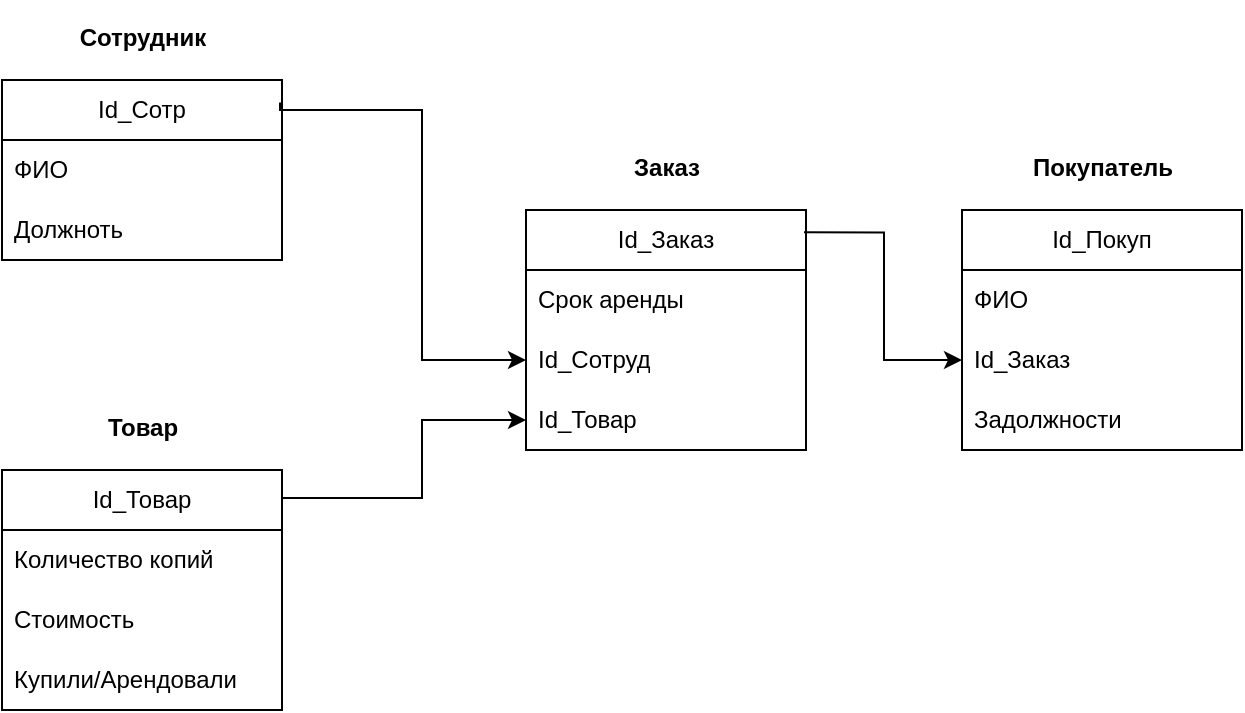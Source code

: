 <mxfile version="21.1.5" type="github">
  <diagram name="Page-1" id="mOhzyC1Kx7Mu7vAEdjJq">
    <mxGraphModel dx="822" dy="830" grid="1" gridSize="10" guides="1" tooltips="1" connect="1" arrows="1" fold="1" page="1" pageScale="1" pageWidth="850" pageHeight="1100" math="0" shadow="0">
      <root>
        <mxCell id="0" />
        <mxCell id="1" parent="0" />
        <mxCell id="jYRJlS_vq1EX9FyME1sq-6" value="" style="group" parent="1" vertex="1" connectable="0">
          <mxGeometry x="80" y="55" width="140" height="160" as="geometry" />
        </mxCell>
        <mxCell id="jYRJlS_vq1EX9FyME1sq-1" value="Id_Сотр" style="swimlane;fontStyle=0;childLayout=stackLayout;horizontal=1;startSize=30;horizontalStack=0;resizeParent=1;resizeParentMax=0;resizeLast=0;collapsible=1;marginBottom=0;whiteSpace=wrap;html=1;" parent="jYRJlS_vq1EX9FyME1sq-6" vertex="1">
          <mxGeometry y="40" width="140" height="90" as="geometry" />
        </mxCell>
        <mxCell id="jYRJlS_vq1EX9FyME1sq-2" value="ФИО" style="text;strokeColor=none;fillColor=none;align=left;verticalAlign=middle;spacingLeft=4;spacingRight=4;overflow=hidden;points=[[0,0.5],[1,0.5]];portConstraint=eastwest;rotatable=0;whiteSpace=wrap;html=1;" parent="jYRJlS_vq1EX9FyME1sq-1" vertex="1">
          <mxGeometry y="30" width="140" height="30" as="geometry" />
        </mxCell>
        <mxCell id="jYRJlS_vq1EX9FyME1sq-3" value="Должноть" style="text;strokeColor=none;fillColor=none;align=left;verticalAlign=middle;spacingLeft=4;spacingRight=4;overflow=hidden;points=[[0,0.5],[1,0.5]];portConstraint=eastwest;rotatable=0;whiteSpace=wrap;html=1;" parent="jYRJlS_vq1EX9FyME1sq-1" vertex="1">
          <mxGeometry y="60" width="140" height="30" as="geometry" />
        </mxCell>
        <mxCell id="jYRJlS_vq1EX9FyME1sq-5" value="&lt;span style=&quot;font-size: 12px;&quot;&gt;Сотрудник&lt;br&gt;&lt;/span&gt;" style="text;strokeColor=none;fillColor=none;html=1;fontSize=24;fontStyle=1;verticalAlign=middle;align=center;" parent="jYRJlS_vq1EX9FyME1sq-6" vertex="1">
          <mxGeometry x="25" width="90" height="30" as="geometry" />
        </mxCell>
        <mxCell id="jYRJlS_vq1EX9FyME1sq-7" value="" style="group" parent="1" vertex="1" connectable="0">
          <mxGeometry x="80" y="250" width="140" height="160" as="geometry" />
        </mxCell>
        <mxCell id="jYRJlS_vq1EX9FyME1sq-8" value="Id_Товар" style="swimlane;fontStyle=0;childLayout=stackLayout;horizontal=1;startSize=30;horizontalStack=0;resizeParent=1;resizeParentMax=0;resizeLast=0;collapsible=1;marginBottom=0;whiteSpace=wrap;html=1;" parent="jYRJlS_vq1EX9FyME1sq-7" vertex="1">
          <mxGeometry y="40" width="140" height="120" as="geometry" />
        </mxCell>
        <mxCell id="jYRJlS_vq1EX9FyME1sq-9" value="Количество копий" style="text;strokeColor=none;fillColor=none;align=left;verticalAlign=middle;spacingLeft=4;spacingRight=4;overflow=hidden;points=[[0,0.5],[1,0.5]];portConstraint=eastwest;rotatable=0;whiteSpace=wrap;html=1;" parent="jYRJlS_vq1EX9FyME1sq-8" vertex="1">
          <mxGeometry y="30" width="140" height="30" as="geometry" />
        </mxCell>
        <mxCell id="jYRJlS_vq1EX9FyME1sq-10" value="Стоимость" style="text;strokeColor=none;fillColor=none;align=left;verticalAlign=middle;spacingLeft=4;spacingRight=4;overflow=hidden;points=[[0,0.5],[1,0.5]];portConstraint=eastwest;rotatable=0;whiteSpace=wrap;html=1;" parent="jYRJlS_vq1EX9FyME1sq-8" vertex="1">
          <mxGeometry y="60" width="140" height="30" as="geometry" />
        </mxCell>
        <mxCell id="jYRJlS_vq1EX9FyME1sq-11" value="Купили/Арендовали" style="text;strokeColor=none;fillColor=none;align=left;verticalAlign=middle;spacingLeft=4;spacingRight=4;overflow=hidden;points=[[0,0.5],[1,0.5]];portConstraint=eastwest;rotatable=0;whiteSpace=wrap;html=1;" parent="jYRJlS_vq1EX9FyME1sq-8" vertex="1">
          <mxGeometry y="90" width="140" height="30" as="geometry" />
        </mxCell>
        <mxCell id="jYRJlS_vq1EX9FyME1sq-12" value="&lt;span style=&quot;font-size: 12px;&quot;&gt;Товар&lt;br&gt;&lt;/span&gt;" style="text;strokeColor=none;fillColor=none;html=1;fontSize=24;fontStyle=1;verticalAlign=middle;align=center;" parent="jYRJlS_vq1EX9FyME1sq-7" vertex="1">
          <mxGeometry x="25" width="90" height="30" as="geometry" />
        </mxCell>
        <mxCell id="jYRJlS_vq1EX9FyME1sq-13" value="" style="group" parent="1" vertex="1" connectable="0">
          <mxGeometry x="560" y="120" width="140" height="160" as="geometry" />
        </mxCell>
        <mxCell id="jYRJlS_vq1EX9FyME1sq-14" value="Id_Покуп" style="swimlane;fontStyle=0;childLayout=stackLayout;horizontal=1;startSize=30;horizontalStack=0;resizeParent=1;resizeParentMax=0;resizeLast=0;collapsible=1;marginBottom=0;whiteSpace=wrap;html=1;" parent="jYRJlS_vq1EX9FyME1sq-13" vertex="1">
          <mxGeometry y="40" width="140" height="120" as="geometry" />
        </mxCell>
        <mxCell id="jYRJlS_vq1EX9FyME1sq-15" value="ФИО" style="text;strokeColor=none;fillColor=none;align=left;verticalAlign=middle;spacingLeft=4;spacingRight=4;overflow=hidden;points=[[0,0.5],[1,0.5]];portConstraint=eastwest;rotatable=0;whiteSpace=wrap;html=1;" parent="jYRJlS_vq1EX9FyME1sq-14" vertex="1">
          <mxGeometry y="30" width="140" height="30" as="geometry" />
        </mxCell>
        <mxCell id="jYRJlS_vq1EX9FyME1sq-16" value="Id_Заказ" style="text;strokeColor=none;fillColor=none;align=left;verticalAlign=middle;spacingLeft=4;spacingRight=4;overflow=hidden;points=[[0,0.5],[1,0.5]];portConstraint=eastwest;rotatable=0;whiteSpace=wrap;html=1;" parent="jYRJlS_vq1EX9FyME1sq-14" vertex="1">
          <mxGeometry y="60" width="140" height="30" as="geometry" />
        </mxCell>
        <mxCell id="jYRJlS_vq1EX9FyME1sq-17" value="Задолжности" style="text;strokeColor=none;fillColor=none;align=left;verticalAlign=middle;spacingLeft=4;spacingRight=4;overflow=hidden;points=[[0,0.5],[1,0.5]];portConstraint=eastwest;rotatable=0;whiteSpace=wrap;html=1;" parent="jYRJlS_vq1EX9FyME1sq-14" vertex="1">
          <mxGeometry y="90" width="140" height="30" as="geometry" />
        </mxCell>
        <mxCell id="jYRJlS_vq1EX9FyME1sq-18" value="&lt;span style=&quot;font-size: 12px;&quot;&gt;Покупатель&lt;br&gt;&lt;/span&gt;" style="text;strokeColor=none;fillColor=none;html=1;fontSize=24;fontStyle=1;verticalAlign=middle;align=center;" parent="jYRJlS_vq1EX9FyME1sq-13" vertex="1">
          <mxGeometry x="25" width="90" height="30" as="geometry" />
        </mxCell>
        <mxCell id="jYRJlS_vq1EX9FyME1sq-19" value="" style="group" parent="1" vertex="1" connectable="0">
          <mxGeometry x="342" y="120" width="140" height="160" as="geometry" />
        </mxCell>
        <mxCell id="jYRJlS_vq1EX9FyME1sq-20" value="Id_Заказ" style="swimlane;fontStyle=0;childLayout=stackLayout;horizontal=1;startSize=30;horizontalStack=0;resizeParent=1;resizeParentMax=0;resizeLast=0;collapsible=1;marginBottom=0;whiteSpace=wrap;html=1;" parent="jYRJlS_vq1EX9FyME1sq-19" vertex="1">
          <mxGeometry y="40" width="140" height="120" as="geometry" />
        </mxCell>
        <mxCell id="jYRJlS_vq1EX9FyME1sq-30" value="Срок аренды" style="text;strokeColor=none;fillColor=none;align=left;verticalAlign=middle;spacingLeft=4;spacingRight=4;overflow=hidden;points=[[0,0.5],[1,0.5]];portConstraint=eastwest;rotatable=0;whiteSpace=wrap;html=1;" parent="jYRJlS_vq1EX9FyME1sq-20" vertex="1">
          <mxGeometry y="30" width="140" height="30" as="geometry" />
        </mxCell>
        <mxCell id="jYRJlS_vq1EX9FyME1sq-22" value="Id_Сотруд" style="text;strokeColor=none;fillColor=none;align=left;verticalAlign=middle;spacingLeft=4;spacingRight=4;overflow=hidden;points=[[0,0.5],[1,0.5]];portConstraint=eastwest;rotatable=0;whiteSpace=wrap;html=1;" parent="jYRJlS_vq1EX9FyME1sq-20" vertex="1">
          <mxGeometry y="60" width="140" height="30" as="geometry" />
        </mxCell>
        <mxCell id="jYRJlS_vq1EX9FyME1sq-23" value="Id_Товар" style="text;strokeColor=none;fillColor=none;align=left;verticalAlign=middle;spacingLeft=4;spacingRight=4;overflow=hidden;points=[[0,0.5],[1,0.5]];portConstraint=eastwest;rotatable=0;whiteSpace=wrap;html=1;" parent="jYRJlS_vq1EX9FyME1sq-20" vertex="1">
          <mxGeometry y="90" width="140" height="30" as="geometry" />
        </mxCell>
        <mxCell id="jYRJlS_vq1EX9FyME1sq-24" value="&lt;span style=&quot;font-size: 12px;&quot;&gt;Заказ&lt;br&gt;&lt;/span&gt;" style="text;strokeColor=none;fillColor=none;html=1;fontSize=24;fontStyle=1;verticalAlign=middle;align=center;" parent="jYRJlS_vq1EX9FyME1sq-19" vertex="1">
          <mxGeometry x="25" width="90" height="30" as="geometry" />
        </mxCell>
        <mxCell id="jYRJlS_vq1EX9FyME1sq-27" style="edgeStyle=orthogonalEdgeStyle;rounded=0;orthogonalLoop=1;jettySize=auto;html=1;entryX=0;entryY=0.5;entryDx=0;entryDy=0;exitX=0.993;exitY=0.125;exitDx=0;exitDy=0;exitPerimeter=0;" parent="1" source="jYRJlS_vq1EX9FyME1sq-1" target="jYRJlS_vq1EX9FyME1sq-22" edge="1">
          <mxGeometry relative="1" as="geometry">
            <Array as="points">
              <mxPoint x="290" y="110" />
              <mxPoint x="290" y="235" />
            </Array>
          </mxGeometry>
        </mxCell>
        <mxCell id="jYRJlS_vq1EX9FyME1sq-28" style="edgeStyle=orthogonalEdgeStyle;rounded=0;orthogonalLoop=1;jettySize=auto;html=1;entryX=0;entryY=0.5;entryDx=0;entryDy=0;exitX=1;exitY=0.117;exitDx=0;exitDy=0;exitPerimeter=0;" parent="1" source="jYRJlS_vq1EX9FyME1sq-8" target="jYRJlS_vq1EX9FyME1sq-23" edge="1">
          <mxGeometry relative="1" as="geometry">
            <mxPoint x="490" y="257" as="sourcePoint" />
            <Array as="points">
              <mxPoint x="290" y="304" />
              <mxPoint x="290" y="265" />
            </Array>
          </mxGeometry>
        </mxCell>
        <mxCell id="lt_nbPyTuXCbQtnYizPm-1" value="" style="endArrow=classic;html=1;rounded=0;exitX=0.993;exitY=0.093;exitDx=0;exitDy=0;exitPerimeter=0;entryX=0;entryY=0.5;entryDx=0;entryDy=0;edgeStyle=orthogonalEdgeStyle;" edge="1" parent="1" source="jYRJlS_vq1EX9FyME1sq-20" target="jYRJlS_vq1EX9FyME1sq-16">
          <mxGeometry width="50" height="50" relative="1" as="geometry">
            <mxPoint x="570" y="60" as="sourcePoint" />
            <mxPoint x="620" y="10" as="targetPoint" />
          </mxGeometry>
        </mxCell>
      </root>
    </mxGraphModel>
  </diagram>
</mxfile>
